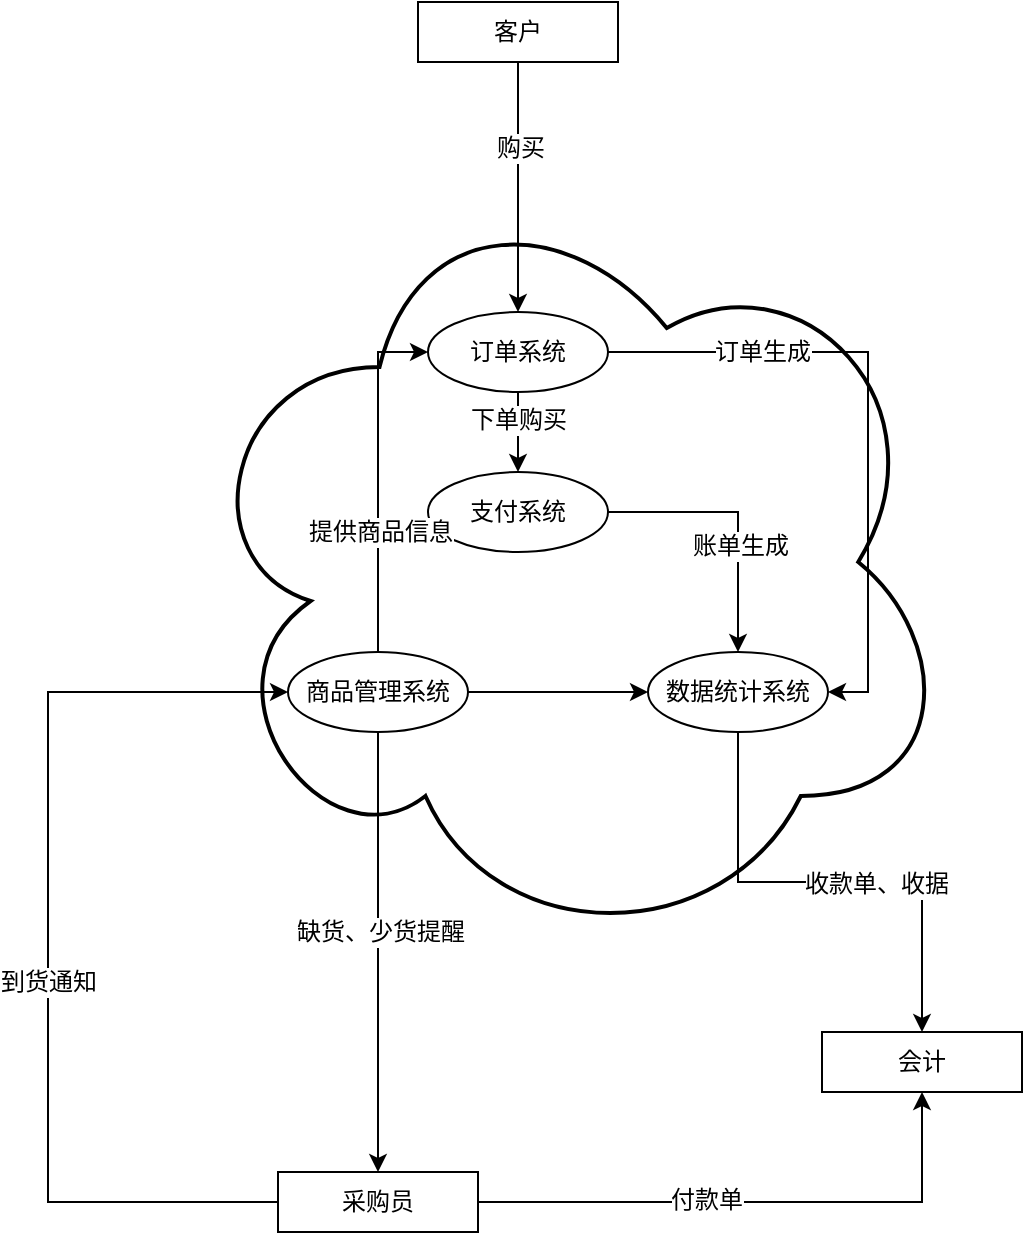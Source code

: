 <mxfile version="12.1.4" type="device" pages="1"><diagram id="78F5cdnWEepzrK33BlcM" name="第 1 页"><mxGraphModel dx="1680" dy="1851" grid="1" gridSize="10" guides="1" tooltips="1" connect="1" arrows="1" fold="1" page="1" pageScale="1" pageWidth="827" pageHeight="1169" math="0" shadow="0"><root><mxCell id="0"/><mxCell id="1" parent="0"/><mxCell id="5l0FSQUWv5gF_hQwpkam-15" value="" style="ellipse;shape=cloud;strokeWidth=2;fontSize=14;whiteSpace=wrap;html=1;align=center;" vertex="1" parent="1"><mxGeometry x="150" y="-200" width="383" height="390" as="geometry"/></mxCell><mxCell id="5l0FSQUWv5gF_hQwpkam-5" style="edgeStyle=orthogonalEdgeStyle;rounded=0;orthogonalLoop=1;jettySize=auto;html=1;exitX=1;exitY=0.5;exitDx=0;exitDy=0;entryX=0.5;entryY=1;entryDx=0;entryDy=0;" edge="1" parent="1" source="5l0FSQUWv5gF_hQwpkam-11" target="5l0FSQUWv5gF_hQwpkam-9"><mxGeometry relative="1" as="geometry"><mxPoint x="340" y="310" as="sourcePoint"/><mxPoint x="470" y="250" as="targetPoint"/></mxGeometry></mxCell><mxCell id="5l0FSQUWv5gF_hQwpkam-6" value="付款单" style="text;html=1;resizable=0;points=[];align=center;verticalAlign=middle;labelBackgroundColor=#ffffff;" vertex="1" connectable="0" parent="5l0FSQUWv5gF_hQwpkam-5"><mxGeometry x="-0.181" y="1" relative="1" as="geometry"><mxPoint as="offset"/></mxGeometry></mxCell><mxCell id="5l0FSQUWv5gF_hQwpkam-7" style="edgeStyle=orthogonalEdgeStyle;rounded=0;orthogonalLoop=1;jettySize=auto;html=1;exitX=0;exitY=0.5;exitDx=0;exitDy=0;entryX=0;entryY=0.5;entryDx=0;entryDy=0;" edge="1" parent="1" source="5l0FSQUWv5gF_hQwpkam-11" target="5l0FSQUWv5gF_hQwpkam-19"><mxGeometry relative="1" as="geometry"><mxPoint x="220" y="310" as="sourcePoint"/><mxPoint x="240" y="129.833" as="targetPoint"/><Array as="points"><mxPoint x="80" y="315"/><mxPoint x="80" y="60"/></Array></mxGeometry></mxCell><mxCell id="5l0FSQUWv5gF_hQwpkam-8" value="到货通知" style="text;html=1;resizable=0;points=[];align=center;verticalAlign=middle;labelBackgroundColor=#ffffff;" vertex="1" connectable="0" parent="5l0FSQUWv5gF_hQwpkam-7"><mxGeometry x="-0.081" relative="1" as="geometry"><mxPoint as="offset"/></mxGeometry></mxCell><mxCell id="5l0FSQUWv5gF_hQwpkam-9" value="会计" style="rounded=0;whiteSpace=wrap;html=1;" vertex="1" parent="1"><mxGeometry x="467" y="230" width="100" height="30" as="geometry"/></mxCell><mxCell id="5l0FSQUWv5gF_hQwpkam-11" value="采购员" style="rounded=0;whiteSpace=wrap;html=1;" vertex="1" parent="1"><mxGeometry x="195" y="300" width="100" height="30" as="geometry"/></mxCell><mxCell id="5l0FSQUWv5gF_hQwpkam-13" value="" style="edgeStyle=orthogonalEdgeStyle;rounded=0;orthogonalLoop=1;jettySize=auto;html=1;entryX=0.5;entryY=0;entryDx=0;entryDy=0;" edge="1" parent="1" source="5l0FSQUWv5gF_hQwpkam-12" target="5l0FSQUWv5gF_hQwpkam-17"><mxGeometry relative="1" as="geometry"><mxPoint x="280" y="90.0" as="targetPoint"/></mxGeometry></mxCell><mxCell id="5l0FSQUWv5gF_hQwpkam-14" value="购买" style="text;html=1;resizable=0;points=[];align=center;verticalAlign=middle;labelBackgroundColor=#ffffff;" vertex="1" connectable="0" parent="5l0FSQUWv5gF_hQwpkam-13"><mxGeometry x="-0.31" y="1" relative="1" as="geometry"><mxPoint as="offset"/></mxGeometry></mxCell><mxCell id="5l0FSQUWv5gF_hQwpkam-12" value="客户" style="rounded=0;whiteSpace=wrap;html=1;" vertex="1" parent="1"><mxGeometry x="265" y="-285" width="100" height="30" as="geometry"/></mxCell><mxCell id="5l0FSQUWv5gF_hQwpkam-25" style="edgeStyle=orthogonalEdgeStyle;rounded=0;orthogonalLoop=1;jettySize=auto;html=1;entryX=1;entryY=0.5;entryDx=0;entryDy=0;" edge="1" parent="1" source="5l0FSQUWv5gF_hQwpkam-17" target="5l0FSQUWv5gF_hQwpkam-21"><mxGeometry relative="1" as="geometry"/></mxCell><mxCell id="5l0FSQUWv5gF_hQwpkam-34" value="订单生成" style="text;html=1;resizable=0;points=[];align=center;verticalAlign=middle;labelBackgroundColor=#ffffff;" vertex="1" connectable="0" parent="5l0FSQUWv5gF_hQwpkam-25"><mxGeometry x="-0.523" relative="1" as="geometry"><mxPoint as="offset"/></mxGeometry></mxCell><mxCell id="5l0FSQUWv5gF_hQwpkam-27" style="edgeStyle=orthogonalEdgeStyle;rounded=0;orthogonalLoop=1;jettySize=auto;html=1;" edge="1" parent="1" source="5l0FSQUWv5gF_hQwpkam-17" target="5l0FSQUWv5gF_hQwpkam-18"><mxGeometry relative="1" as="geometry"><Array as="points"><mxPoint x="315" y="-80"/><mxPoint x="315" y="-80"/></Array></mxGeometry></mxCell><mxCell id="5l0FSQUWv5gF_hQwpkam-32" value="下单购买" style="text;html=1;resizable=0;points=[];align=center;verticalAlign=middle;labelBackgroundColor=#ffffff;" vertex="1" connectable="0" parent="5l0FSQUWv5gF_hQwpkam-27"><mxGeometry x="-0.293" relative="1" as="geometry"><mxPoint as="offset"/></mxGeometry></mxCell><mxCell id="5l0FSQUWv5gF_hQwpkam-17" value="订单系统" style="ellipse;whiteSpace=wrap;html=1;" vertex="1" parent="1"><mxGeometry x="270" y="-130" width="90" height="40" as="geometry"/></mxCell><mxCell id="5l0FSQUWv5gF_hQwpkam-24" style="edgeStyle=orthogonalEdgeStyle;rounded=0;orthogonalLoop=1;jettySize=auto;html=1;entryX=0.5;entryY=0;entryDx=0;entryDy=0;" edge="1" parent="1" source="5l0FSQUWv5gF_hQwpkam-18" target="5l0FSQUWv5gF_hQwpkam-21"><mxGeometry relative="1" as="geometry"/></mxCell><mxCell id="5l0FSQUWv5gF_hQwpkam-33" value="账单生成" style="text;html=1;resizable=0;points=[];align=center;verticalAlign=middle;labelBackgroundColor=#ffffff;" vertex="1" connectable="0" parent="5l0FSQUWv5gF_hQwpkam-24"><mxGeometry x="-0.037" y="-17" relative="1" as="geometry"><mxPoint x="18" y="17" as="offset"/></mxGeometry></mxCell><mxCell id="5l0FSQUWv5gF_hQwpkam-18" value="支付系统" style="ellipse;whiteSpace=wrap;html=1;" vertex="1" parent="1"><mxGeometry x="270" y="-50" width="90" height="40" as="geometry"/></mxCell><mxCell id="5l0FSQUWv5gF_hQwpkam-20" style="edgeStyle=orthogonalEdgeStyle;rounded=0;orthogonalLoop=1;jettySize=auto;html=1;entryX=0.5;entryY=0;entryDx=0;entryDy=0;" edge="1" parent="1" source="5l0FSQUWv5gF_hQwpkam-19" target="5l0FSQUWv5gF_hQwpkam-11"><mxGeometry relative="1" as="geometry"/></mxCell><mxCell id="5l0FSQUWv5gF_hQwpkam-35" value="缺货、少货提醒" style="text;html=1;resizable=0;points=[];align=center;verticalAlign=middle;labelBackgroundColor=#ffffff;" vertex="1" connectable="0" parent="5l0FSQUWv5gF_hQwpkam-20"><mxGeometry x="-0.093" y="1" relative="1" as="geometry"><mxPoint as="offset"/></mxGeometry></mxCell><mxCell id="5l0FSQUWv5gF_hQwpkam-26" style="edgeStyle=orthogonalEdgeStyle;rounded=0;orthogonalLoop=1;jettySize=auto;html=1;" edge="1" parent="1" source="5l0FSQUWv5gF_hQwpkam-19" target="5l0FSQUWv5gF_hQwpkam-21"><mxGeometry relative="1" as="geometry"/></mxCell><mxCell id="5l0FSQUWv5gF_hQwpkam-30" style="edgeStyle=orthogonalEdgeStyle;rounded=0;orthogonalLoop=1;jettySize=auto;html=1;entryX=0;entryY=0.5;entryDx=0;entryDy=0;" edge="1" parent="1" source="5l0FSQUWv5gF_hQwpkam-19" target="5l0FSQUWv5gF_hQwpkam-17"><mxGeometry relative="1" as="geometry"/></mxCell><mxCell id="5l0FSQUWv5gF_hQwpkam-31" value="提供商品信息" style="text;html=1;resizable=0;points=[];align=center;verticalAlign=middle;labelBackgroundColor=#ffffff;" vertex="1" connectable="0" parent="5l0FSQUWv5gF_hQwpkam-30"><mxGeometry x="-0.311" y="-1" relative="1" as="geometry"><mxPoint as="offset"/></mxGeometry></mxCell><mxCell id="5l0FSQUWv5gF_hQwpkam-19" value="商品管理系统" style="ellipse;whiteSpace=wrap;html=1;" vertex="1" parent="1"><mxGeometry x="200" y="40" width="90" height="40" as="geometry"/></mxCell><mxCell id="5l0FSQUWv5gF_hQwpkam-22" style="edgeStyle=orthogonalEdgeStyle;rounded=0;orthogonalLoop=1;jettySize=auto;html=1;" edge="1" parent="1" source="5l0FSQUWv5gF_hQwpkam-21" target="5l0FSQUWv5gF_hQwpkam-9"><mxGeometry relative="1" as="geometry"/></mxCell><mxCell id="5l0FSQUWv5gF_hQwpkam-23" value="收款单、收据" style="text;html=1;resizable=0;points=[];align=center;verticalAlign=middle;labelBackgroundColor=#ffffff;" vertex="1" connectable="0" parent="5l0FSQUWv5gF_hQwpkam-22"><mxGeometry x="0.19" y="-1" relative="1" as="geometry"><mxPoint as="offset"/></mxGeometry></mxCell><mxCell id="5l0FSQUWv5gF_hQwpkam-21" value="数据统计系统" style="ellipse;whiteSpace=wrap;html=1;" vertex="1" parent="1"><mxGeometry x="380" y="40" width="90" height="40" as="geometry"/></mxCell></root></mxGraphModel></diagram></mxfile>